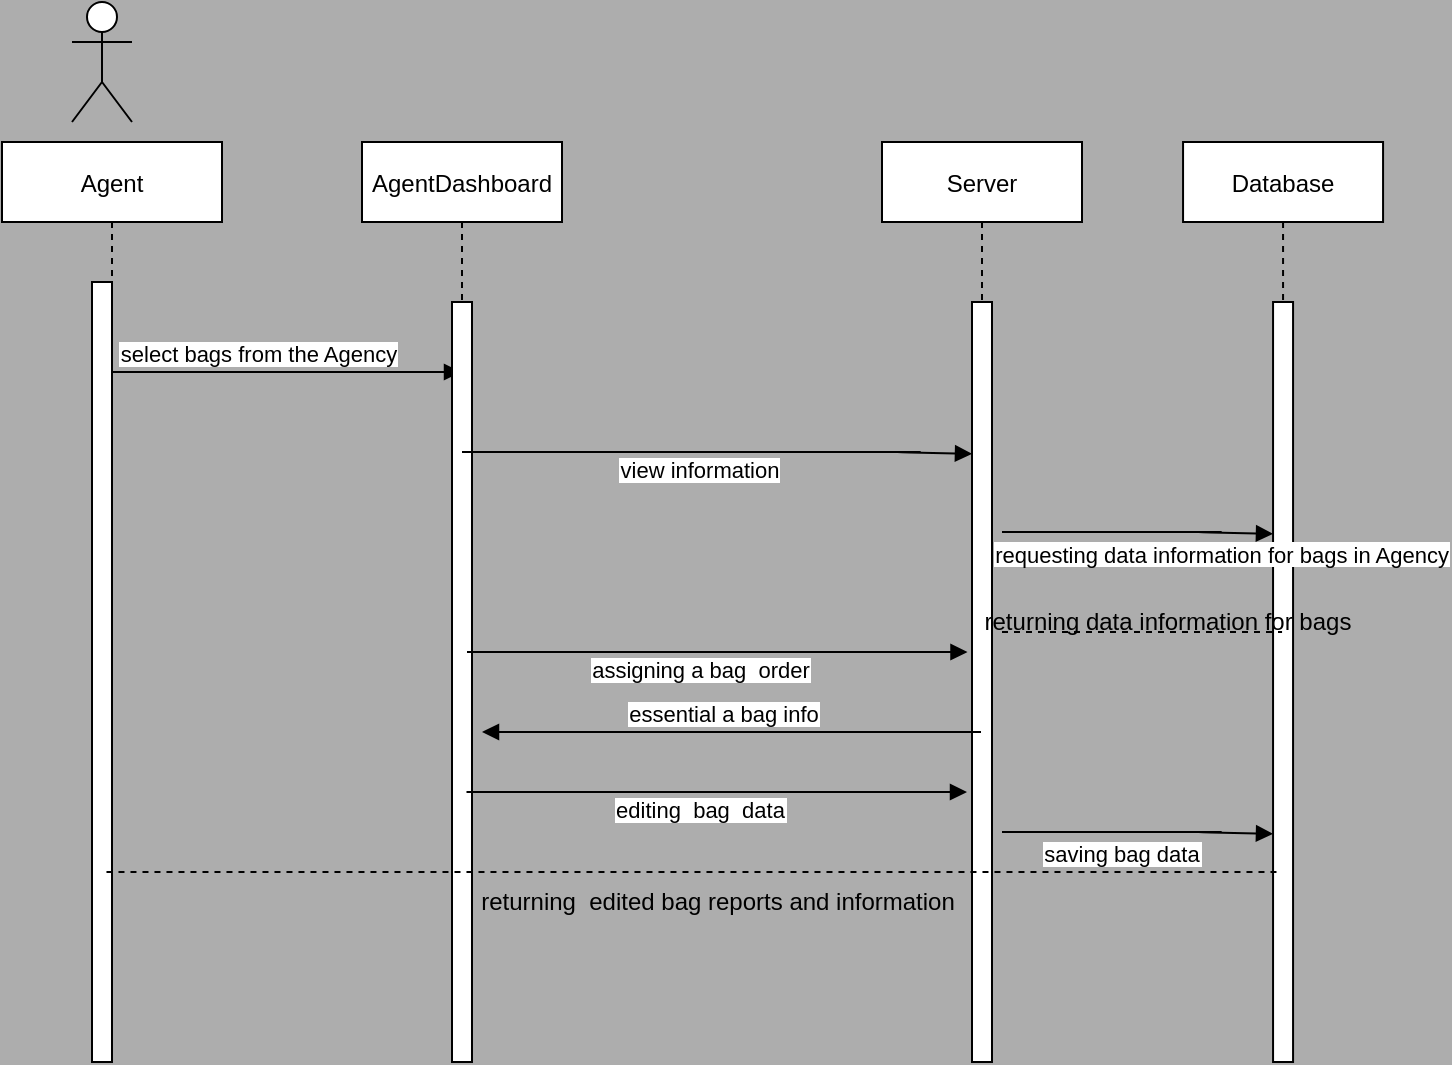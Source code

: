<mxfile version="20.0.1" type="device"><diagram id="EbqGL0Btpi88gW6fK8bd" name="Page-1"><mxGraphModel dx="752" dy="604" grid="1" gridSize="10" guides="1" tooltips="1" connect="1" arrows="1" fold="1" page="1" pageScale="1" pageWidth="850" pageHeight="1100" background="#ADADAD" math="0" shadow="0"><root><mxCell id="0"/><mxCell id="1" parent="0"/><mxCell id="Tpo15I9Eqt3OmbGmSV2U-1" value="Agent" style="shape=umlLifeline;perimeter=lifelinePerimeter;container=1;collapsible=0;recursiveResize=0;rounded=0;shadow=0;strokeWidth=1;" vertex="1" parent="1"><mxGeometry x="130" y="95" width="110" height="460" as="geometry"/></mxCell><mxCell id="Tpo15I9Eqt3OmbGmSV2U-2" value="" style="points=[];perimeter=orthogonalPerimeter;rounded=0;shadow=0;strokeWidth=1;" vertex="1" parent="Tpo15I9Eqt3OmbGmSV2U-1"><mxGeometry x="45" y="70" width="10" height="390" as="geometry"/></mxCell><mxCell id="Tpo15I9Eqt3OmbGmSV2U-3" value="select bags from the Agency" style="verticalAlign=bottom;endArrow=block;shadow=0;strokeWidth=1;" edge="1" parent="Tpo15I9Eqt3OmbGmSV2U-1" target="Tpo15I9Eqt3OmbGmSV2U-5"><mxGeometry relative="1" as="geometry"><mxPoint x="55" y="115" as="sourcePoint"/><mxPoint x="166.5" y="115.9" as="targetPoint"/><Array as="points"><mxPoint x="145.5" y="115"/><mxPoint x="125.5" y="115"/></Array></mxGeometry></mxCell><mxCell id="Tpo15I9Eqt3OmbGmSV2U-4" value="&lt;br&gt;" style="edgeLabel;html=1;align=center;verticalAlign=middle;resizable=0;points=[];" vertex="1" connectable="0" parent="Tpo15I9Eqt3OmbGmSV2U-3"><mxGeometry x="0.05" y="-4" relative="1" as="geometry"><mxPoint as="offset"/></mxGeometry></mxCell><mxCell id="Tpo15I9Eqt3OmbGmSV2U-5" value="AgentDashboard" style="shape=umlLifeline;perimeter=lifelinePerimeter;container=1;collapsible=0;recursiveResize=0;rounded=0;shadow=0;strokeWidth=1;labelBackgroundColor=none;" vertex="1" parent="1"><mxGeometry x="310" y="95" width="100" height="460" as="geometry"/></mxCell><mxCell id="Tpo15I9Eqt3OmbGmSV2U-6" value="" style="points=[];perimeter=orthogonalPerimeter;rounded=0;shadow=0;strokeWidth=1;" vertex="1" parent="Tpo15I9Eqt3OmbGmSV2U-5"><mxGeometry x="45" y="80" width="10" height="380" as="geometry"/></mxCell><mxCell id="Tpo15I9Eqt3OmbGmSV2U-7" value="Server" style="shape=umlLifeline;perimeter=lifelinePerimeter;container=1;collapsible=0;recursiveResize=0;rounded=0;shadow=0;strokeWidth=1;" vertex="1" parent="1"><mxGeometry x="570" y="95" width="100" height="460" as="geometry"/></mxCell><mxCell id="Tpo15I9Eqt3OmbGmSV2U-8" value="" style="points=[];perimeter=orthogonalPerimeter;rounded=0;shadow=0;strokeWidth=1;" vertex="1" parent="Tpo15I9Eqt3OmbGmSV2U-7"><mxGeometry x="45" y="80" width="10" height="380" as="geometry"/></mxCell><mxCell id="Tpo15I9Eqt3OmbGmSV2U-9" value="view information" style="verticalAlign=bottom;endArrow=block;shadow=0;strokeWidth=1;entryX=0.1;entryY=0.016;entryDx=0;entryDy=0;entryPerimeter=0;" edge="1" parent="Tpo15I9Eqt3OmbGmSV2U-7" source="Tpo15I9Eqt3OmbGmSV2U-5"><mxGeometry x="-0.201" y="-18" relative="1" as="geometry"><mxPoint x="-66.5" y="155" as="sourcePoint"/><mxPoint x="45" y="155.9" as="targetPoint"/><Array as="points"><mxPoint x="24" y="155"/><mxPoint x="4" y="155"/></Array><mxPoint x="1" as="offset"/></mxGeometry></mxCell><mxCell id="Tpo15I9Eqt3OmbGmSV2U-10" value="&lt;br&gt;" style="edgeLabel;html=1;align=center;verticalAlign=middle;resizable=0;points=[];" vertex="1" connectable="0" parent="Tpo15I9Eqt3OmbGmSV2U-9"><mxGeometry x="0.05" y="-4" relative="1" as="geometry"><mxPoint as="offset"/></mxGeometry></mxCell><mxCell id="Tpo15I9Eqt3OmbGmSV2U-11" value="" style="shape=umlActor;verticalLabelPosition=bottom;verticalAlign=top;html=1;outlineConnect=0;" vertex="1" parent="1"><mxGeometry x="165" y="25" width="30" height="60" as="geometry"/></mxCell><mxCell id="Tpo15I9Eqt3OmbGmSV2U-12" value="Database" style="shape=umlLifeline;perimeter=lifelinePerimeter;container=1;collapsible=0;recursiveResize=0;rounded=0;shadow=0;strokeWidth=1;" vertex="1" parent="1"><mxGeometry x="720.53" y="95" width="100" height="460" as="geometry"/></mxCell><mxCell id="Tpo15I9Eqt3OmbGmSV2U-13" value="" style="points=[];perimeter=orthogonalPerimeter;rounded=0;shadow=0;strokeWidth=1;" vertex="1" parent="Tpo15I9Eqt3OmbGmSV2U-12"><mxGeometry x="45" y="80" width="10" height="380" as="geometry"/></mxCell><mxCell id="Tpo15I9Eqt3OmbGmSV2U-14" value="&lt;br&gt;" style="edgeLabel;html=1;align=center;verticalAlign=middle;resizable=0;points=[];" vertex="1" connectable="0" parent="1"><mxGeometry x="720.879" y="219.115" as="geometry"/></mxCell><mxCell id="Tpo15I9Eqt3OmbGmSV2U-15" value="&lt;br&gt;" style="edgeLabel;html=1;align=center;verticalAlign=middle;resizable=0;points=[];" vertex="1" connectable="0" parent="1"><mxGeometry x="710.003" y="284.69" as="geometry"/></mxCell><mxCell id="Tpo15I9Eqt3OmbGmSV2U-16" value="requesting data information for bags in Agency" style="verticalAlign=bottom;endArrow=block;shadow=0;strokeWidth=1;entryX=0.1;entryY=0.016;entryDx=0;entryDy=0;entryPerimeter=0;" edge="1" parent="1"><mxGeometry x="0.714" y="-20" relative="1" as="geometry"><mxPoint x="630" y="290" as="sourcePoint"/><mxPoint x="765.5" y="290.9" as="targetPoint"/><Array as="points"><mxPoint x="744.5" y="290"/><mxPoint x="724.5" y="290"/></Array><mxPoint as="offset"/></mxGeometry></mxCell><mxCell id="Tpo15I9Eqt3OmbGmSV2U-17" value="&lt;br&gt;" style="edgeLabel;html=1;align=center;verticalAlign=middle;resizable=0;points=[];" vertex="1" connectable="0" parent="Tpo15I9Eqt3OmbGmSV2U-16"><mxGeometry x="0.05" y="-4" relative="1" as="geometry"><mxPoint as="offset"/></mxGeometry></mxCell><mxCell id="Tpo15I9Eqt3OmbGmSV2U-18" value="" style="endArrow=none;dashed=1;html=1;rounded=0;" edge="1" parent="1" target="Tpo15I9Eqt3OmbGmSV2U-12"><mxGeometry width="50" height="50" relative="1" as="geometry"><mxPoint x="630" y="340" as="sourcePoint"/><mxPoint x="590" y="360" as="targetPoint"/><Array as="points"><mxPoint x="650" y="340"/></Array></mxGeometry></mxCell><mxCell id="Tpo15I9Eqt3OmbGmSV2U-19" value="editing  bag  data" style="verticalAlign=bottom;endArrow=block;shadow=0;strokeWidth=1;" edge="1" parent="1"><mxGeometry x="-0.195" y="-18" relative="1" as="geometry"><mxPoint x="362.25" y="420" as="sourcePoint"/><mxPoint x="612.5" y="420" as="targetPoint"/><Array as="points"><mxPoint x="596.75" y="420"/><mxPoint x="576.75" y="420"/></Array><mxPoint as="offset"/></mxGeometry></mxCell><mxCell id="Tpo15I9Eqt3OmbGmSV2U-20" value="&lt;br&gt;" style="edgeLabel;html=1;align=center;verticalAlign=middle;resizable=0;points=[];" vertex="1" connectable="0" parent="Tpo15I9Eqt3OmbGmSV2U-19"><mxGeometry x="0.05" y="-4" relative="1" as="geometry"><mxPoint as="offset"/></mxGeometry></mxCell><mxCell id="Tpo15I9Eqt3OmbGmSV2U-21" value="saving bag data" style="verticalAlign=bottom;endArrow=block;shadow=0;strokeWidth=1;entryX=0.1;entryY=0.016;entryDx=0;entryDy=0;entryPerimeter=0;" edge="1" parent="1"><mxGeometry x="-0.316" y="-20" relative="1" as="geometry"><mxPoint x="630" y="440" as="sourcePoint"/><mxPoint x="765.5" y="440.9" as="targetPoint"/><Array as="points"><mxPoint x="744.5" y="440"/><mxPoint x="724.5" y="440"/></Array><mxPoint as="offset"/></mxGeometry></mxCell><mxCell id="Tpo15I9Eqt3OmbGmSV2U-22" value="&lt;br&gt;" style="edgeLabel;html=1;align=center;verticalAlign=middle;resizable=0;points=[];" vertex="1" connectable="0" parent="Tpo15I9Eqt3OmbGmSV2U-21"><mxGeometry x="0.05" y="-4" relative="1" as="geometry"><mxPoint as="offset"/></mxGeometry></mxCell><mxCell id="Tpo15I9Eqt3OmbGmSV2U-23" value="" style="endArrow=none;dashed=1;html=1;rounded=0;" edge="1" parent="1"><mxGeometry width="50" height="50" relative="1" as="geometry"><mxPoint x="182.24" y="460" as="sourcePoint"/><mxPoint x="767.77" y="460" as="targetPoint"/></mxGeometry></mxCell><mxCell id="Tpo15I9Eqt3OmbGmSV2U-24" value="returning&amp;nbsp; edited bag reports and information" style="text;html=1;strokeColor=none;fillColor=none;align=center;verticalAlign=middle;whiteSpace=wrap;rounded=0;" vertex="1" parent="1"><mxGeometry x="362.5" y="460" width="250" height="30" as="geometry"/></mxCell><mxCell id="Tpo15I9Eqt3OmbGmSV2U-25" value="assigning a bag  order" style="verticalAlign=bottom;endArrow=block;shadow=0;strokeWidth=1;" edge="1" parent="1"><mxGeometry x="-0.195" y="-18" relative="1" as="geometry"><mxPoint x="362.5" y="350" as="sourcePoint"/><mxPoint x="612.75" y="350" as="targetPoint"/><Array as="points"><mxPoint x="597" y="350"/><mxPoint x="577" y="350"/></Array><mxPoint as="offset"/></mxGeometry></mxCell><mxCell id="Tpo15I9Eqt3OmbGmSV2U-26" value="&lt;br&gt;" style="edgeLabel;html=1;align=center;verticalAlign=middle;resizable=0;points=[];" vertex="1" connectable="0" parent="Tpo15I9Eqt3OmbGmSV2U-25"><mxGeometry x="0.05" y="-4" relative="1" as="geometry"><mxPoint as="offset"/></mxGeometry></mxCell><mxCell id="Tpo15I9Eqt3OmbGmSV2U-27" value="returning data information for bags" style="text;html=1;strokeColor=none;fillColor=none;align=center;verticalAlign=middle;whiteSpace=wrap;rounded=0;" vertex="1" parent="1"><mxGeometry x="612.5" y="320" width="200" height="30" as="geometry"/></mxCell><mxCell id="Tpo15I9Eqt3OmbGmSV2U-28" value="essential a bag info" style="verticalAlign=bottom;endArrow=block;shadow=0;strokeWidth=1;" edge="1" parent="1" source="Tpo15I9Eqt3OmbGmSV2U-7"><mxGeometry x="0.038" relative="1" as="geometry"><mxPoint x="362.5" y="390" as="sourcePoint"/><mxPoint x="370" y="390" as="targetPoint"/><Array as="points"><mxPoint x="597" y="390"/><mxPoint x="577" y="390"/><mxPoint x="420" y="390"/></Array><mxPoint x="1" as="offset"/></mxGeometry></mxCell><mxCell id="Tpo15I9Eqt3OmbGmSV2U-29" value="&lt;br&gt;" style="edgeLabel;html=1;align=center;verticalAlign=middle;resizable=0;points=[];" vertex="1" connectable="0" parent="Tpo15I9Eqt3OmbGmSV2U-28"><mxGeometry x="0.05" y="-4" relative="1" as="geometry"><mxPoint as="offset"/></mxGeometry></mxCell></root></mxGraphModel></diagram></mxfile>
